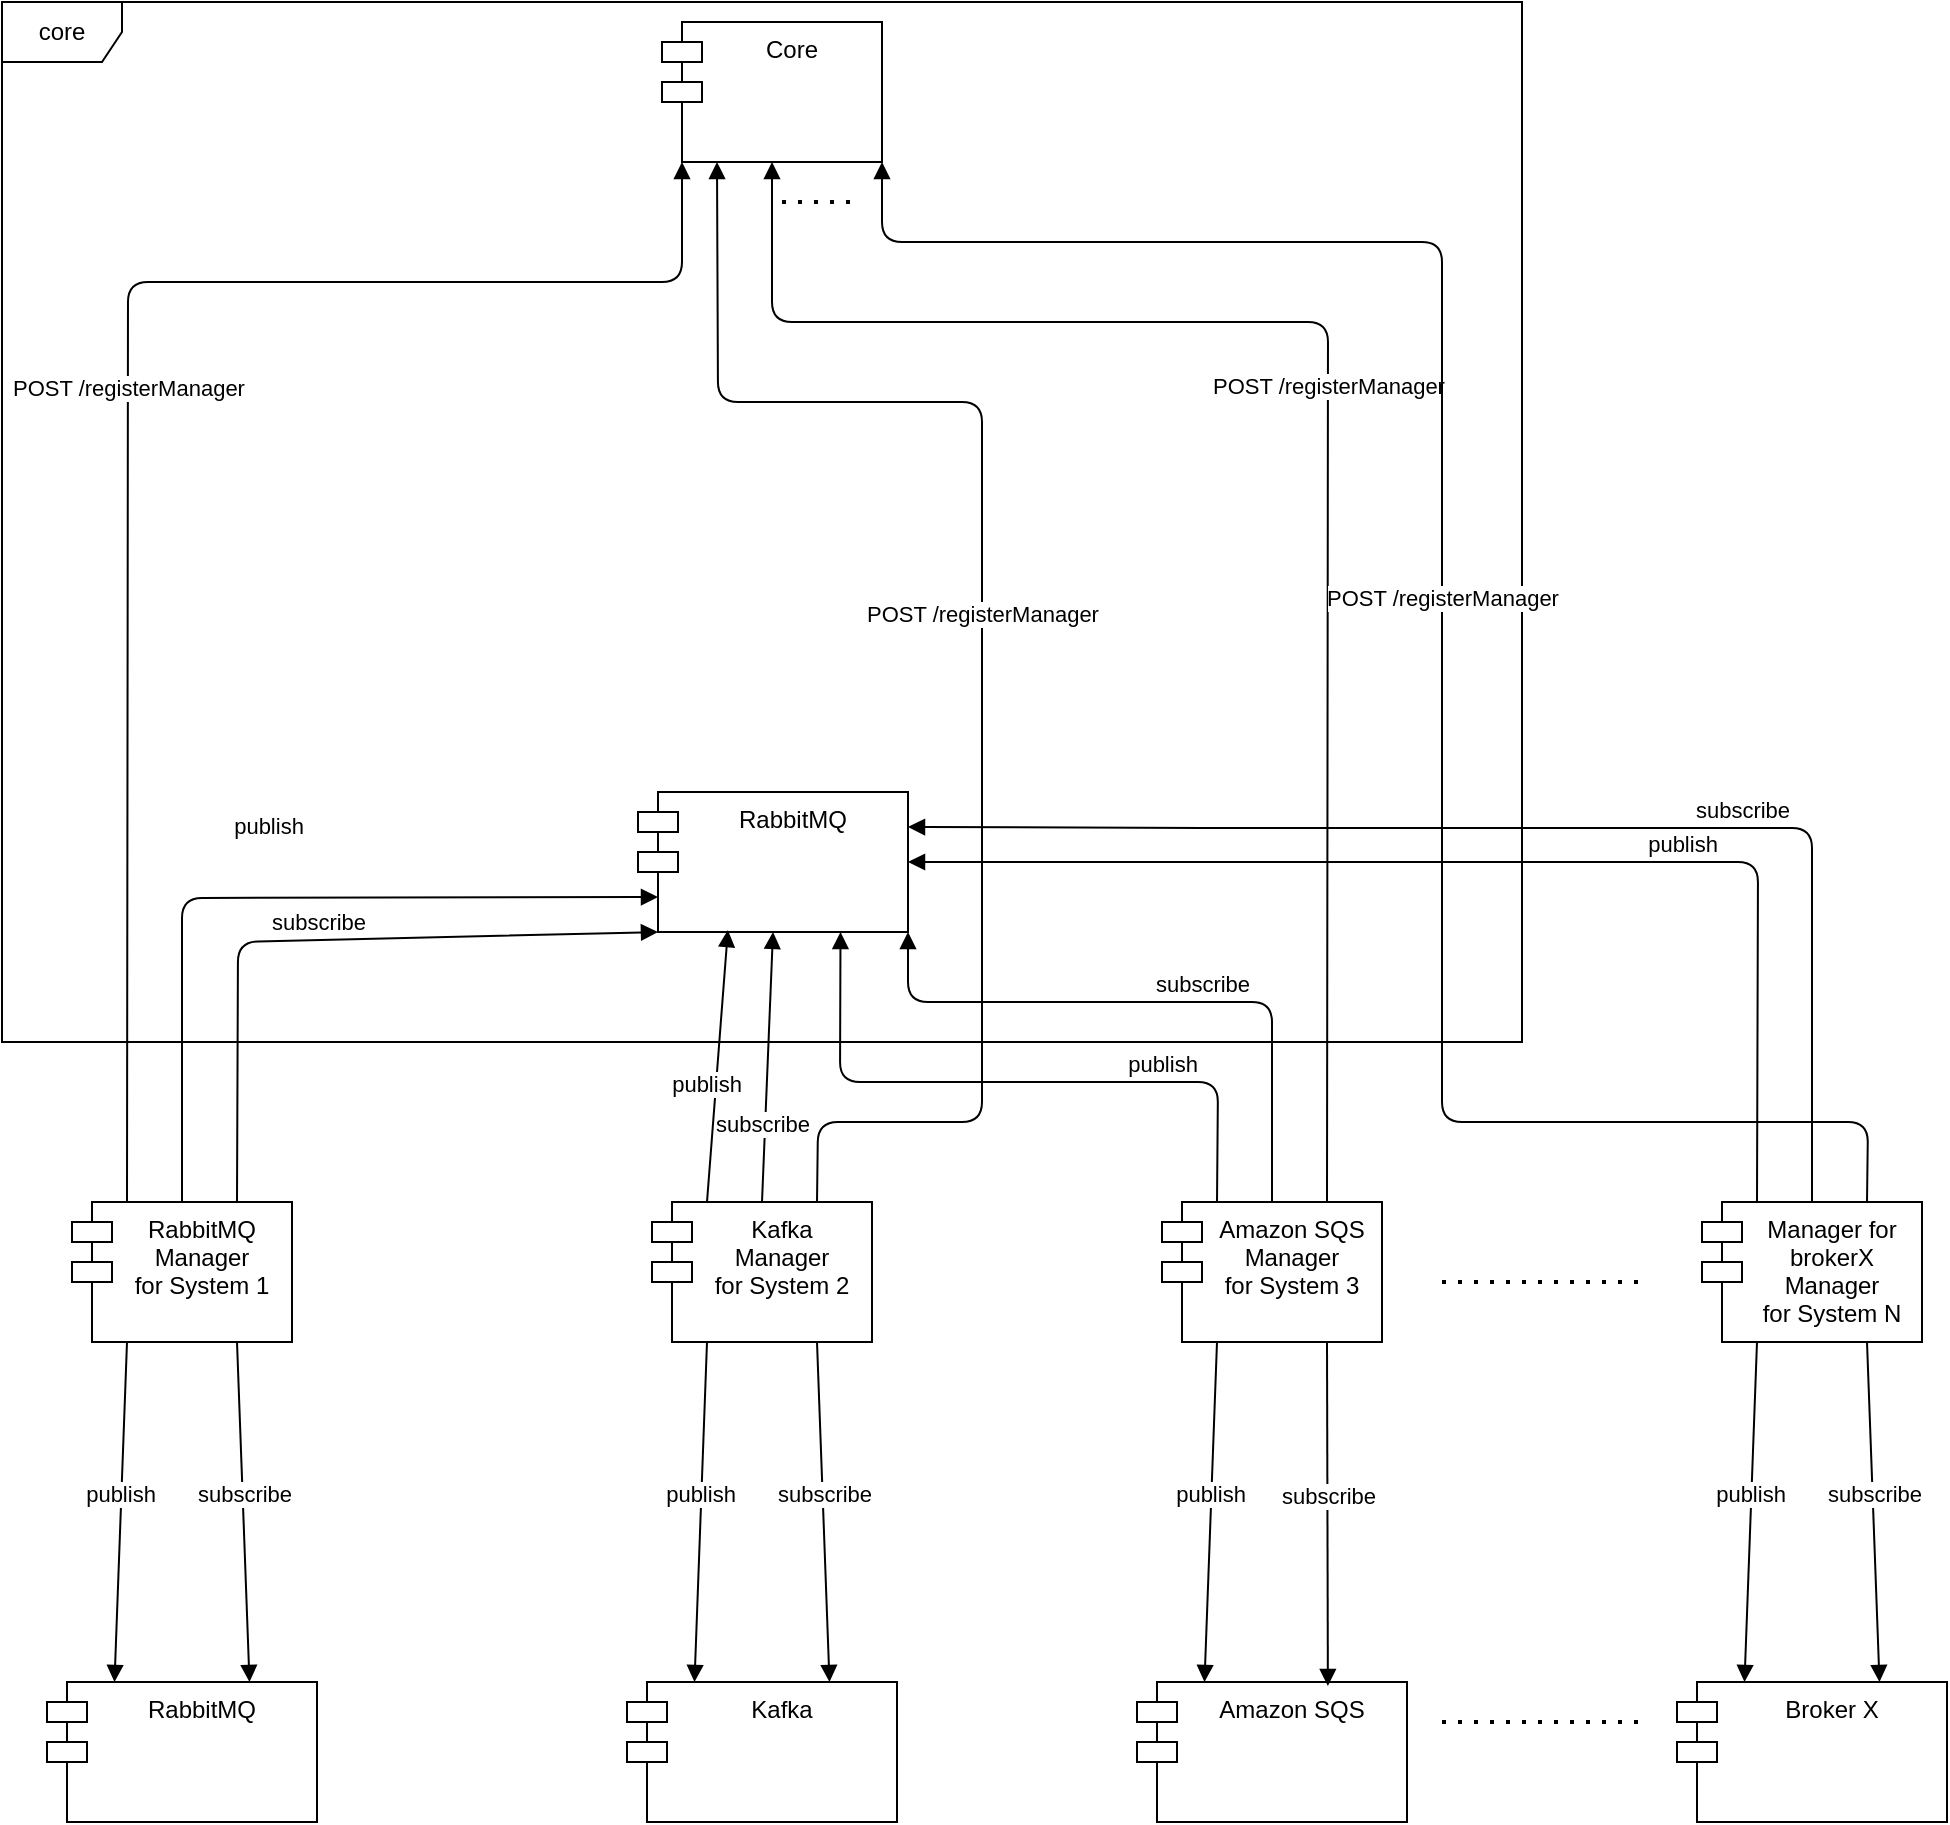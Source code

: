 <mxfile version="14.9.6" type="device"><diagram id="djYpPG_TI-w3ybFvEiWG" name="Page-1"><mxGraphModel dx="1086" dy="806" grid="1" gridSize="10" guides="1" tooltips="1" connect="1" arrows="1" fold="1" page="1" pageScale="1" pageWidth="850" pageHeight="1100" math="0" shadow="0"><root><mxCell id="0"/><mxCell id="1" parent="0"/><mxCell id="_d8r2Lm4khvW1Egz6OXC-1" value="core" style="shape=umlFrame;whiteSpace=wrap;html=1;" parent="1" vertex="1"><mxGeometry x="40" y="120" width="760" height="520" as="geometry"/></mxCell><mxCell id="_d8r2Lm4khvW1Egz6OXC-2" value="Core" style="shape=module;align=left;spacingLeft=20;align=center;verticalAlign=top;" parent="1" vertex="1"><mxGeometry x="370" y="130" width="110" height="70" as="geometry"/></mxCell><mxCell id="_d8r2Lm4khvW1Egz6OXC-3" value="RabbitMQ" style="shape=module;align=left;spacingLeft=20;align=center;verticalAlign=top;" parent="1" vertex="1"><mxGeometry x="62.5" y="960" width="135" height="70" as="geometry"/></mxCell><mxCell id="_d8r2Lm4khvW1Egz6OXC-5" value="RabbitMQ&#10;Manager&#10;for System 1" style="shape=module;align=left;spacingLeft=20;align=center;verticalAlign=top;" parent="1" vertex="1"><mxGeometry x="75" y="720" width="110" height="70" as="geometry"/></mxCell><mxCell id="_d8r2Lm4khvW1Egz6OXC-6" value="Kafka&#10;Manager&#10;for System 2" style="shape=module;align=left;spacingLeft=20;align=center;verticalAlign=top;" parent="1" vertex="1"><mxGeometry x="365" y="720" width="110" height="70" as="geometry"/></mxCell><mxCell id="_d8r2Lm4khvW1Egz6OXC-7" value="Amazon SQS&#10;Manager&#10;for System 3" style="shape=module;align=left;spacingLeft=20;align=center;verticalAlign=top;" parent="1" vertex="1"><mxGeometry x="620" y="720" width="110" height="70" as="geometry"/></mxCell><mxCell id="_d8r2Lm4khvW1Egz6OXC-8" value="Manager for &#10;brokerX&#10;Manager&#10;for System N" style="shape=module;align=left;spacingLeft=20;align=center;verticalAlign=top;" parent="1" vertex="1"><mxGeometry x="890" y="720" width="110" height="70" as="geometry"/></mxCell><mxCell id="_d8r2Lm4khvW1Egz6OXC-9" value="Kafka" style="shape=module;align=left;spacingLeft=20;align=center;verticalAlign=top;" parent="1" vertex="1"><mxGeometry x="352.5" y="960" width="135" height="70" as="geometry"/></mxCell><mxCell id="_d8r2Lm4khvW1Egz6OXC-10" value="Amazon SQS" style="shape=module;align=left;spacingLeft=20;align=center;verticalAlign=top;" parent="1" vertex="1"><mxGeometry x="607.5" y="960" width="135" height="70" as="geometry"/></mxCell><mxCell id="_d8r2Lm4khvW1Egz6OXC-11" value="Broker X" style="shape=module;align=left;spacingLeft=20;align=center;verticalAlign=top;" parent="1" vertex="1"><mxGeometry x="877.5" y="960" width="135" height="70" as="geometry"/></mxCell><mxCell id="_d8r2Lm4khvW1Egz6OXC-12" value="POST /registerManager" style="html=1;verticalAlign=bottom;endArrow=block;exitX=0.25;exitY=0;exitDx=0;exitDy=0;entryX=0;entryY=1;entryDx=10;entryDy=0;entryPerimeter=0;" parent="1" source="_d8r2Lm4khvW1Egz6OXC-5" target="_d8r2Lm4khvW1Egz6OXC-2" edge="1"><mxGeometry width="80" relative="1" as="geometry"><mxPoint x="360" y="520" as="sourcePoint"/><mxPoint x="440" y="520" as="targetPoint"/><Array as="points"><mxPoint x="103" y="260"/><mxPoint x="380" y="260"/></Array></mxGeometry></mxCell><mxCell id="_d8r2Lm4khvW1Egz6OXC-13" value="RabbitMQ" style="shape=module;align=left;spacingLeft=20;align=center;verticalAlign=top;" parent="1" vertex="1"><mxGeometry x="358" y="515" width="135" height="70" as="geometry"/></mxCell><mxCell id="_d8r2Lm4khvW1Egz6OXC-14" value="POST /registerManager" style="html=1;verticalAlign=bottom;endArrow=block;exitX=0.75;exitY=0;exitDx=0;exitDy=0;entryX=0.25;entryY=1;entryDx=0;entryDy=0;" parent="1" source="_d8r2Lm4khvW1Egz6OXC-6" target="_d8r2Lm4khvW1Egz6OXC-2" edge="1"><mxGeometry width="80" relative="1" as="geometry"><mxPoint x="360" y="420" as="sourcePoint"/><mxPoint x="440" y="420" as="targetPoint"/><Array as="points"><mxPoint x="448" y="680"/><mxPoint x="530" y="680"/><mxPoint x="530" y="320"/><mxPoint x="398" y="320"/></Array></mxGeometry></mxCell><mxCell id="_d8r2Lm4khvW1Egz6OXC-15" value="POST /registerManager" style="html=1;verticalAlign=bottom;endArrow=block;exitX=0.75;exitY=0;exitDx=0;exitDy=0;entryX=0.5;entryY=1;entryDx=0;entryDy=0;" parent="1" source="_d8r2Lm4khvW1Egz6OXC-7" target="_d8r2Lm4khvW1Egz6OXC-2" edge="1"><mxGeometry width="80" relative="1" as="geometry"><mxPoint x="360" y="420" as="sourcePoint"/><mxPoint x="440" y="420" as="targetPoint"/><Array as="points"><mxPoint x="703" y="280"/><mxPoint x="425" y="280"/></Array></mxGeometry></mxCell><mxCell id="_d8r2Lm4khvW1Egz6OXC-16" value="POST /registerManager" style="html=1;verticalAlign=bottom;endArrow=block;exitX=0.75;exitY=0;exitDx=0;exitDy=0;" parent="1" source="_d8r2Lm4khvW1Egz6OXC-8" edge="1"><mxGeometry width="80" relative="1" as="geometry"><mxPoint x="360" y="420" as="sourcePoint"/><mxPoint x="480" y="200" as="targetPoint"/><Array as="points"><mxPoint x="973" y="680"/><mxPoint x="760" y="680"/><mxPoint x="760" y="240"/><mxPoint x="480" y="240"/></Array></mxGeometry></mxCell><mxCell id="_d8r2Lm4khvW1Egz6OXC-17" value="publish" style="html=1;verticalAlign=bottom;endArrow=block;exitX=0.25;exitY=1;exitDx=0;exitDy=0;entryX=0.25;entryY=0;entryDx=0;entryDy=0;" parent="1" source="_d8r2Lm4khvW1Egz6OXC-5" target="_d8r2Lm4khvW1Egz6OXC-3" edge="1"><mxGeometry width="80" relative="1" as="geometry"><mxPoint x="360" y="520" as="sourcePoint"/><mxPoint x="440" y="520" as="targetPoint"/></mxGeometry></mxCell><mxCell id="_d8r2Lm4khvW1Egz6OXC-18" value="subscribe" style="html=1;verticalAlign=bottom;endArrow=block;exitX=0.75;exitY=1;exitDx=0;exitDy=0;entryX=0.75;entryY=0;entryDx=0;entryDy=0;" parent="1" source="_d8r2Lm4khvW1Egz6OXC-5" target="_d8r2Lm4khvW1Egz6OXC-3" edge="1"><mxGeometry width="80" relative="1" as="geometry"><mxPoint x="360" y="620" as="sourcePoint"/><mxPoint x="440" y="620" as="targetPoint"/></mxGeometry></mxCell><mxCell id="_d8r2Lm4khvW1Egz6OXC-19" value="&#10;&#10;&lt;span style=&quot;color: rgb(0, 0, 0); font-family: helvetica; font-size: 11px; font-style: normal; font-weight: 400; letter-spacing: normal; text-align: center; text-indent: 0px; text-transform: none; word-spacing: 0px; background-color: rgb(255, 255, 255); display: inline; float: none;&quot;&gt;publish&lt;/span&gt;&#10;&#10;" style="html=1;verticalAlign=bottom;endArrow=block;exitX=0.5;exitY=0;exitDx=0;exitDy=0;entryX=0;entryY=0.75;entryDx=10;entryDy=0;entryPerimeter=0;" parent="1" source="_d8r2Lm4khvW1Egz6OXC-5" target="_d8r2Lm4khvW1Egz6OXC-13" edge="1"><mxGeometry width="80" relative="1" as="geometry"><mxPoint x="360" y="620" as="sourcePoint"/><mxPoint x="440" y="620" as="targetPoint"/><Array as="points"><mxPoint x="130" y="568"/></Array></mxGeometry></mxCell><mxCell id="_d8r2Lm4khvW1Egz6OXC-20" value="subscribe" style="html=1;verticalAlign=bottom;endArrow=block;exitX=0.75;exitY=0;exitDx=0;exitDy=0;entryX=0;entryY=1;entryDx=10;entryDy=0;entryPerimeter=0;" parent="1" source="_d8r2Lm4khvW1Egz6OXC-5" target="_d8r2Lm4khvW1Egz6OXC-13" edge="1"><mxGeometry width="80" relative="1" as="geometry"><mxPoint x="360" y="620" as="sourcePoint"/><mxPoint x="390" y="587" as="targetPoint"/><Array as="points"><mxPoint x="158" y="590"/></Array></mxGeometry></mxCell><mxCell id="_d8r2Lm4khvW1Egz6OXC-21" value="publish" style="html=1;verticalAlign=bottom;endArrow=block;exitX=0.25;exitY=0;exitDx=0;exitDy=0;entryX=0.333;entryY=0.986;entryDx=0;entryDy=0;entryPerimeter=0;" parent="1" source="_d8r2Lm4khvW1Egz6OXC-6" target="_d8r2Lm4khvW1Egz6OXC-13" edge="1"><mxGeometry x="-0.269" y="4" width="80" relative="1" as="geometry"><mxPoint x="360" y="620" as="sourcePoint"/><mxPoint x="440" y="620" as="targetPoint"/><mxPoint as="offset"/></mxGeometry></mxCell><mxCell id="_d8r2Lm4khvW1Egz6OXC-22" value="subscribe" style="html=1;verticalAlign=bottom;endArrow=block;exitX=0.5;exitY=0;exitDx=0;exitDy=0;entryX=0.5;entryY=1;entryDx=0;entryDy=0;" parent="1" source="_d8r2Lm4khvW1Egz6OXC-6" target="_d8r2Lm4khvW1Egz6OXC-13" edge="1"><mxGeometry x="-0.556" y="1" width="80" relative="1" as="geometry"><mxPoint x="450" y="650" as="sourcePoint"/><mxPoint x="440" y="620" as="targetPoint"/><mxPoint as="offset"/></mxGeometry></mxCell><mxCell id="_d8r2Lm4khvW1Egz6OXC-23" value="publish" style="html=1;verticalAlign=bottom;endArrow=block;exitX=0.25;exitY=1;exitDx=0;exitDy=0;entryX=0.25;entryY=0;entryDx=0;entryDy=0;" parent="1" source="_d8r2Lm4khvW1Egz6OXC-6" target="_d8r2Lm4khvW1Egz6OXC-9" edge="1"><mxGeometry width="80" relative="1" as="geometry"><mxPoint x="360" y="620" as="sourcePoint"/><mxPoint x="440" y="620" as="targetPoint"/></mxGeometry></mxCell><mxCell id="_d8r2Lm4khvW1Egz6OXC-24" value="subscribe" style="html=1;verticalAlign=bottom;endArrow=block;exitX=0.75;exitY=1;exitDx=0;exitDy=0;entryX=0.75;entryY=0;entryDx=0;entryDy=0;" parent="1" source="_d8r2Lm4khvW1Egz6OXC-6" target="_d8r2Lm4khvW1Egz6OXC-9" edge="1"><mxGeometry width="80" relative="1" as="geometry"><mxPoint x="360" y="620" as="sourcePoint"/><mxPoint x="440" y="620" as="targetPoint"/></mxGeometry></mxCell><mxCell id="_d8r2Lm4khvW1Egz6OXC-25" value="publish" style="html=1;verticalAlign=bottom;endArrow=block;exitX=0.25;exitY=1;exitDx=0;exitDy=0;entryX=0.25;entryY=0;entryDx=0;entryDy=0;" parent="1" source="_d8r2Lm4khvW1Egz6OXC-7" target="_d8r2Lm4khvW1Egz6OXC-10" edge="1"><mxGeometry width="80" relative="1" as="geometry"><mxPoint x="360" y="620" as="sourcePoint"/><mxPoint x="440" y="620" as="targetPoint"/></mxGeometry></mxCell><mxCell id="_d8r2Lm4khvW1Egz6OXC-26" value="subscribe" style="html=1;verticalAlign=bottom;endArrow=block;exitX=0.75;exitY=1;exitDx=0;exitDy=0;entryX=0.707;entryY=0.029;entryDx=0;entryDy=0;entryPerimeter=0;" parent="1" source="_d8r2Lm4khvW1Egz6OXC-7" target="_d8r2Lm4khvW1Egz6OXC-10" edge="1"><mxGeometry width="80" relative="1" as="geometry"><mxPoint x="360" y="620" as="sourcePoint"/><mxPoint x="440" y="620" as="targetPoint"/></mxGeometry></mxCell><mxCell id="_d8r2Lm4khvW1Egz6OXC-27" value="publish" style="html=1;verticalAlign=bottom;endArrow=block;exitX=0.25;exitY=1;exitDx=0;exitDy=0;entryX=0.25;entryY=0;entryDx=0;entryDy=0;" parent="1" source="_d8r2Lm4khvW1Egz6OXC-8" target="_d8r2Lm4khvW1Egz6OXC-11" edge="1"><mxGeometry width="80" relative="1" as="geometry"><mxPoint x="360" y="620" as="sourcePoint"/><mxPoint x="440" y="620" as="targetPoint"/></mxGeometry></mxCell><mxCell id="_d8r2Lm4khvW1Egz6OXC-28" value="subscribe" style="html=1;verticalAlign=bottom;endArrow=block;exitX=0.75;exitY=1;exitDx=0;exitDy=0;entryX=0.75;entryY=0;entryDx=0;entryDy=0;" parent="1" source="_d8r2Lm4khvW1Egz6OXC-8" target="_d8r2Lm4khvW1Egz6OXC-11" edge="1"><mxGeometry width="80" relative="1" as="geometry"><mxPoint x="360" y="620" as="sourcePoint"/><mxPoint x="440" y="620" as="targetPoint"/></mxGeometry></mxCell><mxCell id="_d8r2Lm4khvW1Egz6OXC-29" value="publish" style="html=1;verticalAlign=bottom;endArrow=block;entryX=0.75;entryY=1;entryDx=0;entryDy=0;exitX=0.25;exitY=0;exitDx=0;exitDy=0;" parent="1" source="_d8r2Lm4khvW1Egz6OXC-7" target="_d8r2Lm4khvW1Egz6OXC-13" edge="1"><mxGeometry x="-0.457" width="80" relative="1" as="geometry"><mxPoint x="360" y="620" as="sourcePoint"/><mxPoint x="440" y="620" as="targetPoint"/><Array as="points"><mxPoint x="648" y="660"/><mxPoint x="459" y="660"/></Array><mxPoint as="offset"/></mxGeometry></mxCell><mxCell id="_d8r2Lm4khvW1Egz6OXC-30" value="subscribe" style="html=1;verticalAlign=bottom;endArrow=block;exitX=0.5;exitY=0;exitDx=0;exitDy=0;entryX=1;entryY=1;entryDx=0;entryDy=0;" parent="1" source="_d8r2Lm4khvW1Egz6OXC-7" target="_d8r2Lm4khvW1Egz6OXC-13" edge="1"><mxGeometry x="-0.148" width="80" relative="1" as="geometry"><mxPoint x="660" y="700" as="sourcePoint"/><mxPoint x="440" y="620" as="targetPoint"/><Array as="points"><mxPoint x="675" y="620"/><mxPoint x="493" y="620"/></Array><mxPoint as="offset"/></mxGeometry></mxCell><mxCell id="_d8r2Lm4khvW1Egz6OXC-31" value="publish" style="html=1;verticalAlign=bottom;endArrow=block;exitX=0.25;exitY=0;exitDx=0;exitDy=0;entryX=1;entryY=0.5;entryDx=0;entryDy=0;" parent="1" source="_d8r2Lm4khvW1Egz6OXC-8" target="_d8r2Lm4khvW1Egz6OXC-13" edge="1"><mxGeometry x="-0.301" width="80" relative="1" as="geometry"><mxPoint x="360" y="620" as="sourcePoint"/><mxPoint x="440" y="620" as="targetPoint"/><Array as="points"><mxPoint x="918" y="550"/></Array><mxPoint as="offset"/></mxGeometry></mxCell><mxCell id="_d8r2Lm4khvW1Egz6OXC-32" value="subscribe" style="html=1;verticalAlign=bottom;endArrow=block;exitX=0.5;exitY=0;exitDx=0;exitDy=0;entryX=1;entryY=0.25;entryDx=0;entryDy=0;" parent="1" source="_d8r2Lm4khvW1Egz6OXC-8" target="_d8r2Lm4khvW1Egz6OXC-13" edge="1"><mxGeometry x="-0.305" width="80" relative="1" as="geometry"><mxPoint x="360" y="620" as="sourcePoint"/><mxPoint x="440" y="620" as="targetPoint"/><Array as="points"><mxPoint x="945" y="533"/><mxPoint x="650" y="533"/></Array><mxPoint as="offset"/></mxGeometry></mxCell><mxCell id="_d8r2Lm4khvW1Egz6OXC-34" value="" style="endArrow=none;dashed=1;html=1;dashPattern=1 3;strokeWidth=2;" parent="1" edge="1"><mxGeometry width="50" height="50" relative="1" as="geometry"><mxPoint x="760" y="980" as="sourcePoint"/><mxPoint x="860" y="980" as="targetPoint"/></mxGeometry></mxCell><mxCell id="_d8r2Lm4khvW1Egz6OXC-35" value="" style="endArrow=none;dashed=1;html=1;dashPattern=1 3;strokeWidth=2;" parent="1" edge="1"><mxGeometry width="50" height="50" relative="1" as="geometry"><mxPoint x="760" y="760" as="sourcePoint"/><mxPoint x="860" y="760" as="targetPoint"/></mxGeometry></mxCell><mxCell id="_d8r2Lm4khvW1Egz6OXC-36" value="" style="endArrow=none;dashed=1;html=1;dashPattern=1 3;strokeWidth=2;" parent="1" edge="1"><mxGeometry width="50" height="50" relative="1" as="geometry"><mxPoint x="430" y="220" as="sourcePoint"/><mxPoint x="470" y="220" as="targetPoint"/></mxGeometry></mxCell></root></mxGraphModel></diagram></mxfile>